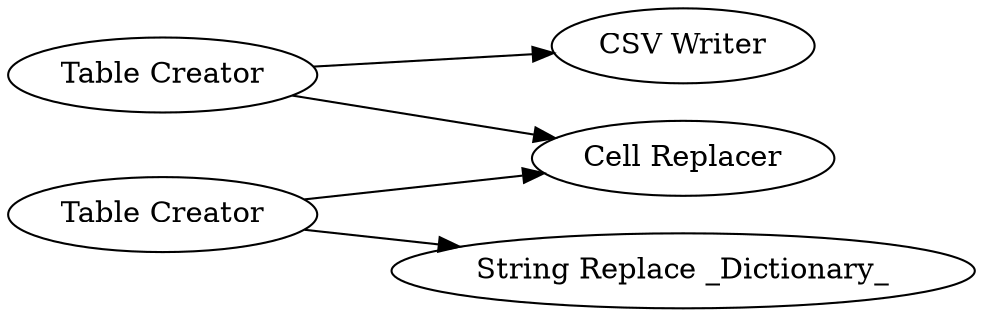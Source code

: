 digraph {
	2 -> 3
	1 -> 3
	2 -> 4
	1 -> 5
	5 [label="String Replace _Dictionary_"]
	1 [label="Table Creator"]
	4 [label="CSV Writer"]
	3 [label="Cell Replacer"]
	2 [label="Table Creator"]
	rankdir=LR
}
